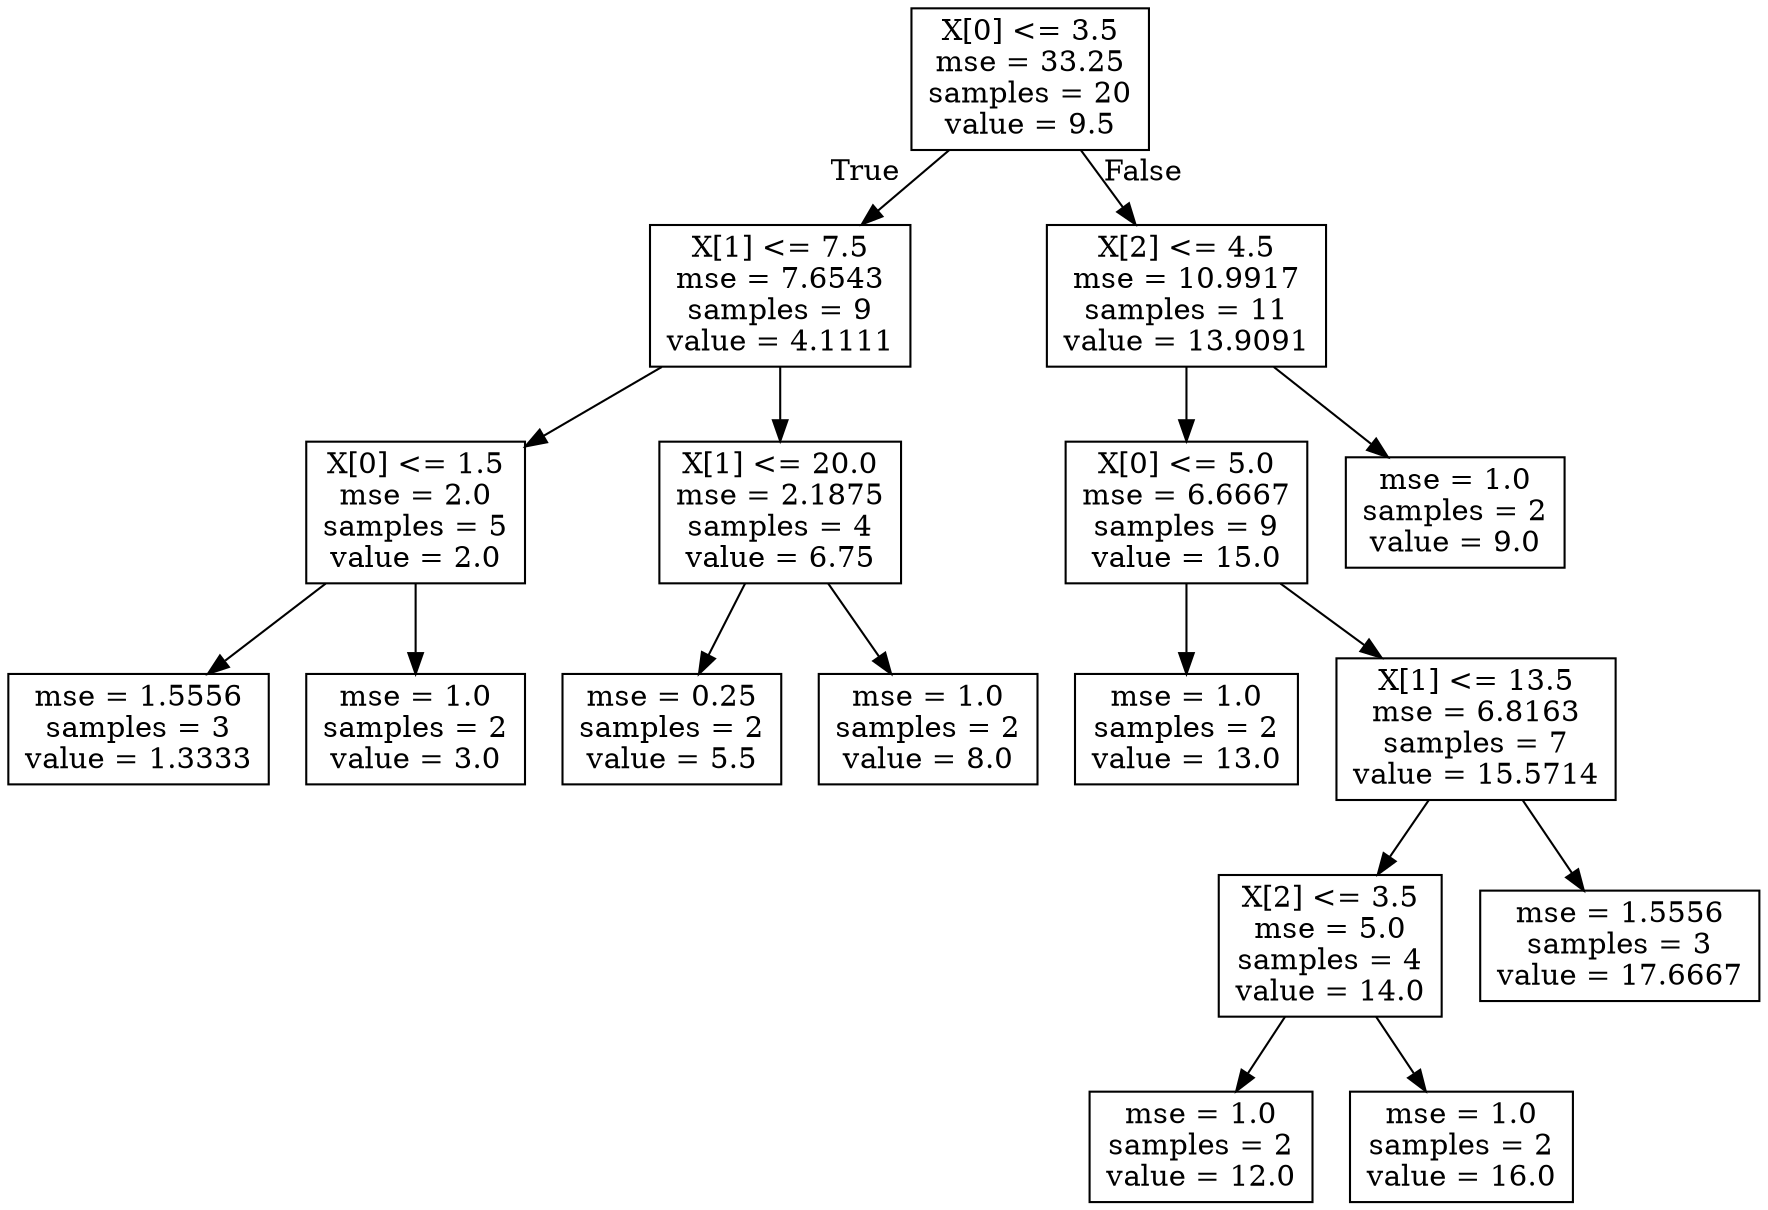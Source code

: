 digraph Tree {
node [shape=box] ;
0 [label="X[0] <= 3.5\nmse = 33.25\nsamples = 20\nvalue = 9.5"] ;
1 [label="X[1] <= 7.5\nmse = 7.6543\nsamples = 9\nvalue = 4.1111"] ;
0 -> 1 [labeldistance=2.5, labelangle=45, headlabel="True"] ;
2 [label="X[0] <= 1.5\nmse = 2.0\nsamples = 5\nvalue = 2.0"] ;
1 -> 2 ;
3 [label="mse = 1.5556\nsamples = 3\nvalue = 1.3333"] ;
2 -> 3 ;
4 [label="mse = 1.0\nsamples = 2\nvalue = 3.0"] ;
2 -> 4 ;
5 [label="X[1] <= 20.0\nmse = 2.1875\nsamples = 4\nvalue = 6.75"] ;
1 -> 5 ;
6 [label="mse = 0.25\nsamples = 2\nvalue = 5.5"] ;
5 -> 6 ;
7 [label="mse = 1.0\nsamples = 2\nvalue = 8.0"] ;
5 -> 7 ;
8 [label="X[2] <= 4.5\nmse = 10.9917\nsamples = 11\nvalue = 13.9091"] ;
0 -> 8 [labeldistance=2.5, labelangle=-45, headlabel="False"] ;
9 [label="X[0] <= 5.0\nmse = 6.6667\nsamples = 9\nvalue = 15.0"] ;
8 -> 9 ;
10 [label="mse = 1.0\nsamples = 2\nvalue = 13.0"] ;
9 -> 10 ;
11 [label="X[1] <= 13.5\nmse = 6.8163\nsamples = 7\nvalue = 15.5714"] ;
9 -> 11 ;
12 [label="X[2] <= 3.5\nmse = 5.0\nsamples = 4\nvalue = 14.0"] ;
11 -> 12 ;
13 [label="mse = 1.0\nsamples = 2\nvalue = 12.0"] ;
12 -> 13 ;
14 [label="mse = 1.0\nsamples = 2\nvalue = 16.0"] ;
12 -> 14 ;
15 [label="mse = 1.5556\nsamples = 3\nvalue = 17.6667"] ;
11 -> 15 ;
16 [label="mse = 1.0\nsamples = 2\nvalue = 9.0"] ;
8 -> 16 ;
}